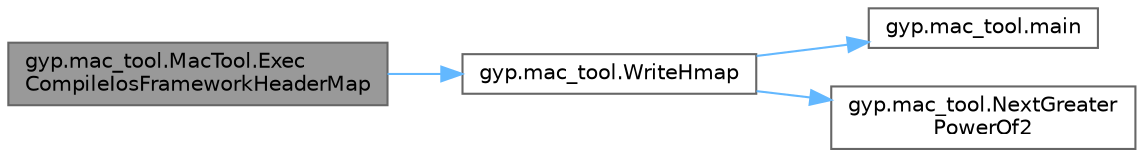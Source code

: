 digraph "gyp.mac_tool.MacTool.ExecCompileIosFrameworkHeaderMap"
{
 // LATEX_PDF_SIZE
  bgcolor="transparent";
  edge [fontname=Helvetica,fontsize=10,labelfontname=Helvetica,labelfontsize=10];
  node [fontname=Helvetica,fontsize=10,shape=box,height=0.2,width=0.4];
  rankdir="LR";
  Node1 [id="Node000001",label="gyp.mac_tool.MacTool.Exec\lCompileIosFrameworkHeaderMap",height=0.2,width=0.4,color="gray40", fillcolor="grey60", style="filled", fontcolor="black",tooltip=" "];
  Node1 -> Node2 [id="edge1_Node000001_Node000002",color="steelblue1",style="solid",tooltip=" "];
  Node2 [id="Node000002",label="gyp.mac_tool.WriteHmap",height=0.2,width=0.4,color="grey40", fillcolor="white", style="filled",URL="$namespacegyp_1_1mac__tool.html#ae25efe39661e0ad66572ae357f749803",tooltip=" "];
  Node2 -> Node3 [id="edge2_Node000002_Node000003",color="steelblue1",style="solid",tooltip=" "];
  Node3 [id="Node000003",label="gyp.mac_tool.main",height=0.2,width=0.4,color="grey40", fillcolor="white", style="filled",URL="$namespacegyp_1_1mac__tool.html#a6e2c22e162a5c364077893de3dc1b1a8",tooltip=" "];
  Node2 -> Node4 [id="edge3_Node000002_Node000004",color="steelblue1",style="solid",tooltip=" "];
  Node4 [id="Node000004",label="gyp.mac_tool.NextGreater\lPowerOf2",height=0.2,width=0.4,color="grey40", fillcolor="white", style="filled",URL="$namespacegyp_1_1mac__tool.html#a7f2f8a7c959b78931a7543ca9c400ca9",tooltip=" "];
}
